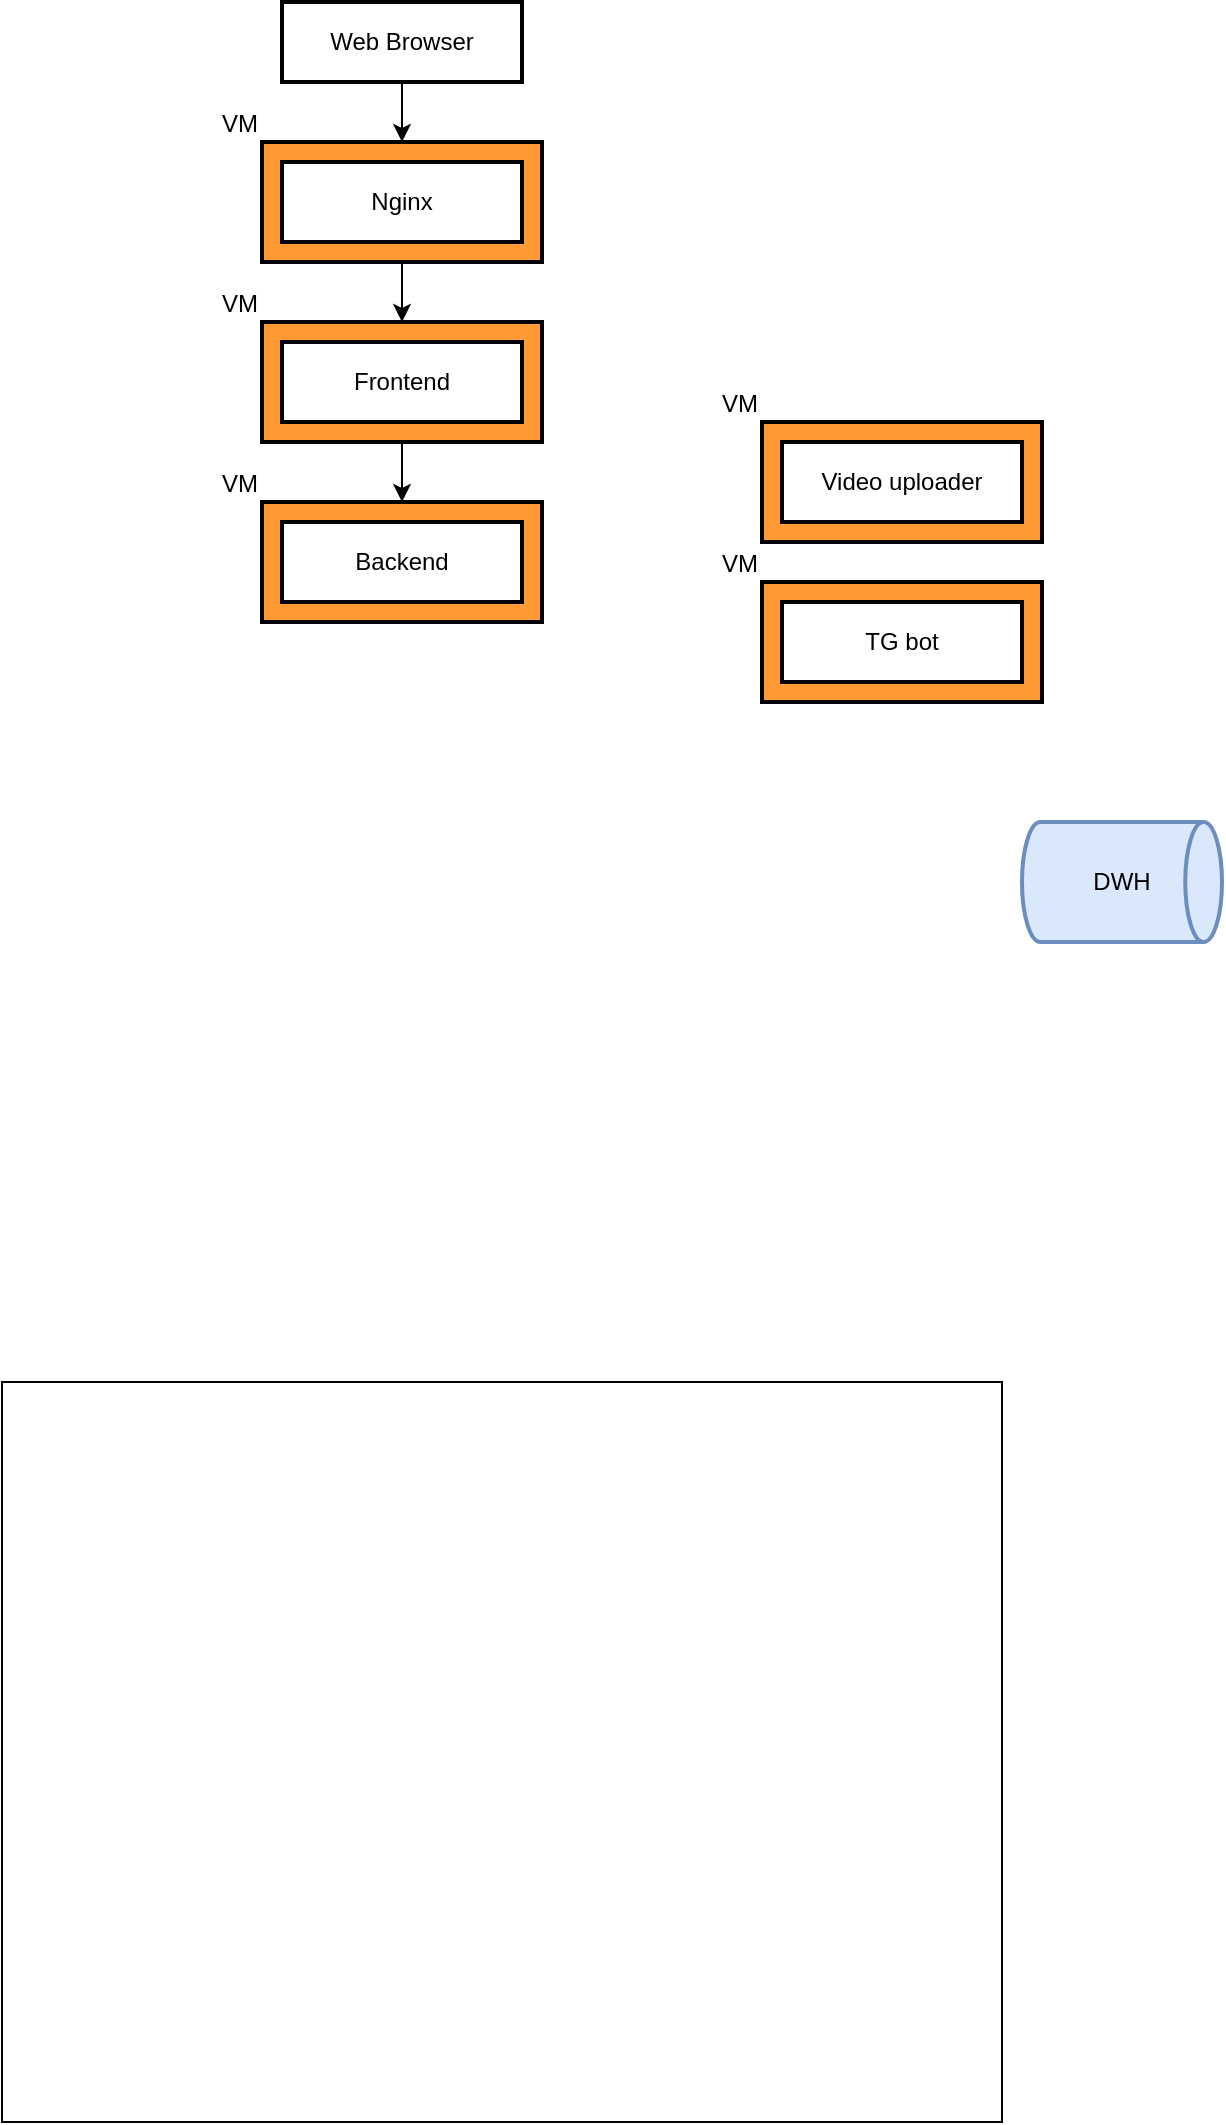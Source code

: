 <mxfile version="24.2.0" type="github">
  <diagram name="Страница — 1" id="1uDsLTaI9suoXPoTE2dv">
    <mxGraphModel dx="1562" dy="810" grid="1" gridSize="10" guides="1" tooltips="1" connect="1" arrows="1" fold="1" page="1" pageScale="1" pageWidth="827" pageHeight="1169" math="0" shadow="0">
      <root>
        <mxCell id="0" />
        <mxCell id="1" parent="0" />
        <mxCell id="Pz727kmpKBRVgdTMAVfR-1" value="" style="whiteSpace=wrap;html=1;" vertex="1" parent="1">
          <mxGeometry x="60" y="750" width="500" height="370" as="geometry" />
        </mxCell>
        <mxCell id="Pz727kmpKBRVgdTMAVfR-20" style="edgeStyle=orthogonalEdgeStyle;rounded=0;orthogonalLoop=1;jettySize=auto;html=1;entryX=0.5;entryY=0;entryDx=0;entryDy=0;" edge="1" parent="1" source="Pz727kmpKBRVgdTMAVfR-6" target="Pz727kmpKBRVgdTMAVfR-18">
          <mxGeometry relative="1" as="geometry" />
        </mxCell>
        <mxCell id="Pz727kmpKBRVgdTMAVfR-6" value="Web Browser" style="rounded=0;whiteSpace=wrap;html=1;absoluteArcSize=1;arcSize=14;strokeWidth=2;" vertex="1" parent="1">
          <mxGeometry x="200" y="60" width="120" height="40" as="geometry" />
        </mxCell>
        <mxCell id="Pz727kmpKBRVgdTMAVfR-13" value="" style="group" vertex="1" connectable="0" parent="1">
          <mxGeometry x="190" y="220" width="140" height="60" as="geometry" />
        </mxCell>
        <mxCell id="Pz727kmpKBRVgdTMAVfR-11" value="VM" style="rounded=0;whiteSpace=wrap;html=1;absoluteArcSize=1;arcSize=14;strokeWidth=2;labelPosition=left;verticalLabelPosition=top;align=right;verticalAlign=bottom;labelBackgroundColor=none;fillColor=#FF9933;spacingTop=0;" vertex="1" parent="Pz727kmpKBRVgdTMAVfR-13">
          <mxGeometry width="140" height="60" as="geometry" />
        </mxCell>
        <mxCell id="Pz727kmpKBRVgdTMAVfR-12" value="Frontend" style="rounded=0;whiteSpace=wrap;html=1;absoluteArcSize=1;arcSize=14;strokeWidth=2;" vertex="1" parent="Pz727kmpKBRVgdTMAVfR-13">
          <mxGeometry x="10" y="10" width="120" height="40" as="geometry" />
        </mxCell>
        <mxCell id="Pz727kmpKBRVgdTMAVfR-17" value="" style="group" vertex="1" connectable="0" parent="1">
          <mxGeometry x="190" y="130" width="140" height="60" as="geometry" />
        </mxCell>
        <mxCell id="Pz727kmpKBRVgdTMAVfR-18" value="VM" style="rounded=0;whiteSpace=wrap;html=1;absoluteArcSize=1;arcSize=14;strokeWidth=2;labelPosition=left;verticalLabelPosition=top;align=right;verticalAlign=bottom;labelBackgroundColor=none;fillColor=#FF9933;spacingTop=0;" vertex="1" parent="Pz727kmpKBRVgdTMAVfR-17">
          <mxGeometry width="140" height="60" as="geometry" />
        </mxCell>
        <mxCell id="Pz727kmpKBRVgdTMAVfR-19" value="Nginx" style="rounded=0;whiteSpace=wrap;html=1;absoluteArcSize=1;arcSize=14;strokeWidth=2;" vertex="1" parent="Pz727kmpKBRVgdTMAVfR-17">
          <mxGeometry x="10" y="10" width="120" height="40" as="geometry" />
        </mxCell>
        <mxCell id="Pz727kmpKBRVgdTMAVfR-21" style="edgeStyle=orthogonalEdgeStyle;rounded=0;orthogonalLoop=1;jettySize=auto;html=1;entryX=0.5;entryY=0;entryDx=0;entryDy=0;" edge="1" parent="1" source="Pz727kmpKBRVgdTMAVfR-18" target="Pz727kmpKBRVgdTMAVfR-11">
          <mxGeometry relative="1" as="geometry" />
        </mxCell>
        <mxCell id="Pz727kmpKBRVgdTMAVfR-22" value="" style="group" vertex="1" connectable="0" parent="1">
          <mxGeometry x="190" y="310" width="140" height="60" as="geometry" />
        </mxCell>
        <mxCell id="Pz727kmpKBRVgdTMAVfR-23" value="VM" style="rounded=0;whiteSpace=wrap;html=1;absoluteArcSize=1;arcSize=14;strokeWidth=2;labelPosition=left;verticalLabelPosition=top;align=right;verticalAlign=bottom;labelBackgroundColor=none;fillColor=#FF9933;spacingTop=0;" vertex="1" parent="Pz727kmpKBRVgdTMAVfR-22">
          <mxGeometry width="140" height="60" as="geometry" />
        </mxCell>
        <mxCell id="Pz727kmpKBRVgdTMAVfR-24" value="Backend" style="rounded=0;whiteSpace=wrap;html=1;absoluteArcSize=1;arcSize=14;strokeWidth=2;" vertex="1" parent="Pz727kmpKBRVgdTMAVfR-22">
          <mxGeometry x="10" y="10" width="120" height="40" as="geometry" />
        </mxCell>
        <mxCell id="Pz727kmpKBRVgdTMAVfR-25" style="edgeStyle=orthogonalEdgeStyle;rounded=0;orthogonalLoop=1;jettySize=auto;html=1;entryX=0.5;entryY=0;entryDx=0;entryDy=0;" edge="1" parent="1" source="Pz727kmpKBRVgdTMAVfR-11" target="Pz727kmpKBRVgdTMAVfR-23">
          <mxGeometry relative="1" as="geometry" />
        </mxCell>
        <mxCell id="Pz727kmpKBRVgdTMAVfR-26" value="DWH" style="strokeWidth=2;html=1;shape=mxgraph.flowchart.direct_data;whiteSpace=wrap;fillColor=#dae8fc;strokeColor=#6c8ebf;" vertex="1" parent="1">
          <mxGeometry x="570" y="470" width="100" height="60" as="geometry" />
        </mxCell>
        <mxCell id="Pz727kmpKBRVgdTMAVfR-27" value="" style="group" vertex="1" connectable="0" parent="1">
          <mxGeometry x="440" y="270" width="140" height="60" as="geometry" />
        </mxCell>
        <mxCell id="Pz727kmpKBRVgdTMAVfR-28" value="VM" style="rounded=0;whiteSpace=wrap;html=1;absoluteArcSize=1;arcSize=14;strokeWidth=2;labelPosition=left;verticalLabelPosition=top;align=right;verticalAlign=bottom;labelBackgroundColor=none;fillColor=#FF9933;spacingTop=0;" vertex="1" parent="Pz727kmpKBRVgdTMAVfR-27">
          <mxGeometry width="140" height="60" as="geometry" />
        </mxCell>
        <mxCell id="Pz727kmpKBRVgdTMAVfR-29" value="Video uploader" style="rounded=0;whiteSpace=wrap;html=1;absoluteArcSize=1;arcSize=14;strokeWidth=2;" vertex="1" parent="Pz727kmpKBRVgdTMAVfR-27">
          <mxGeometry x="10" y="10" width="120" height="40" as="geometry" />
        </mxCell>
        <mxCell id="Pz727kmpKBRVgdTMAVfR-30" value="" style="group" vertex="1" connectable="0" parent="1">
          <mxGeometry x="440" y="350" width="140" height="60" as="geometry" />
        </mxCell>
        <mxCell id="Pz727kmpKBRVgdTMAVfR-31" value="VM" style="rounded=0;whiteSpace=wrap;html=1;absoluteArcSize=1;arcSize=14;strokeWidth=2;labelPosition=left;verticalLabelPosition=top;align=right;verticalAlign=bottom;labelBackgroundColor=none;fillColor=#FF9933;spacingTop=0;" vertex="1" parent="Pz727kmpKBRVgdTMAVfR-30">
          <mxGeometry width="140" height="60" as="geometry" />
        </mxCell>
        <mxCell id="Pz727kmpKBRVgdTMAVfR-32" value="TG bot" style="rounded=0;whiteSpace=wrap;html=1;absoluteArcSize=1;arcSize=14;strokeWidth=2;" vertex="1" parent="Pz727kmpKBRVgdTMAVfR-30">
          <mxGeometry x="10" y="10" width="120" height="40" as="geometry" />
        </mxCell>
      </root>
    </mxGraphModel>
  </diagram>
</mxfile>
